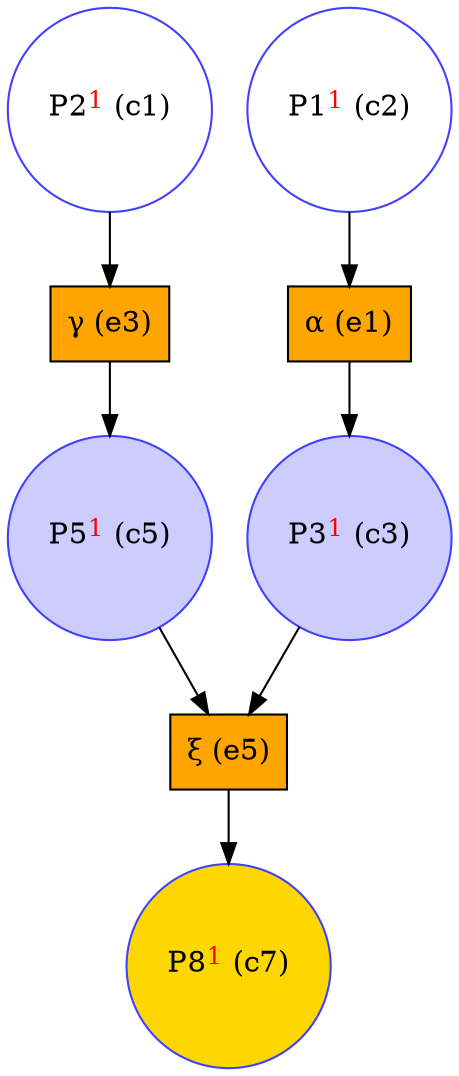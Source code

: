 digraph test {
  c1 -> e3;
  c2 -> e1;
  e1 -> c3;
  c3 -> e5;
  e3 -> c5;
  c5 -> e5;
  e5 -> c7;
  c1 [color="#4040ff" fillcolor="transparent" label= <P2<FONT COLOR="red"><SUP>1</SUP></FONT>&nbsp;(c1)> shape=circle style=filled];
  c2 [color="#4040ff" fillcolor="transparent" label= <P1<FONT COLOR="red"><SUP>1</SUP></FONT>&nbsp;(c2)> shape=circle style=filled];
  c3 [color="#4040ff" fillcolor="#ccccff" label= <P3<FONT COLOR="red"><SUP>1</SUP></FONT>&nbsp;(c3)> shape=circle style=filled];
  c5 [color="#4040ff" fillcolor="#ccccff" label= <P5<FONT COLOR="red"><SUP>1</SUP></FONT>&nbsp;(c5)> shape=circle style=filled];
  c7 [color="#4040ff" fillcolor="gold" label= <P8<FONT COLOR="red"><SUP>1</SUP></FONT>&nbsp;(c7)> shape=circle style=filled];
  e1 [color="black" fillcolor="orange" label="α (e1)" shape=box style=filled];
  e3 [color="black" fillcolor="orange" label="γ (e3)" shape=box style=filled];
  e5 [color="black" fillcolor="orange" label="ξ (e5)" shape=box style=filled];
}
